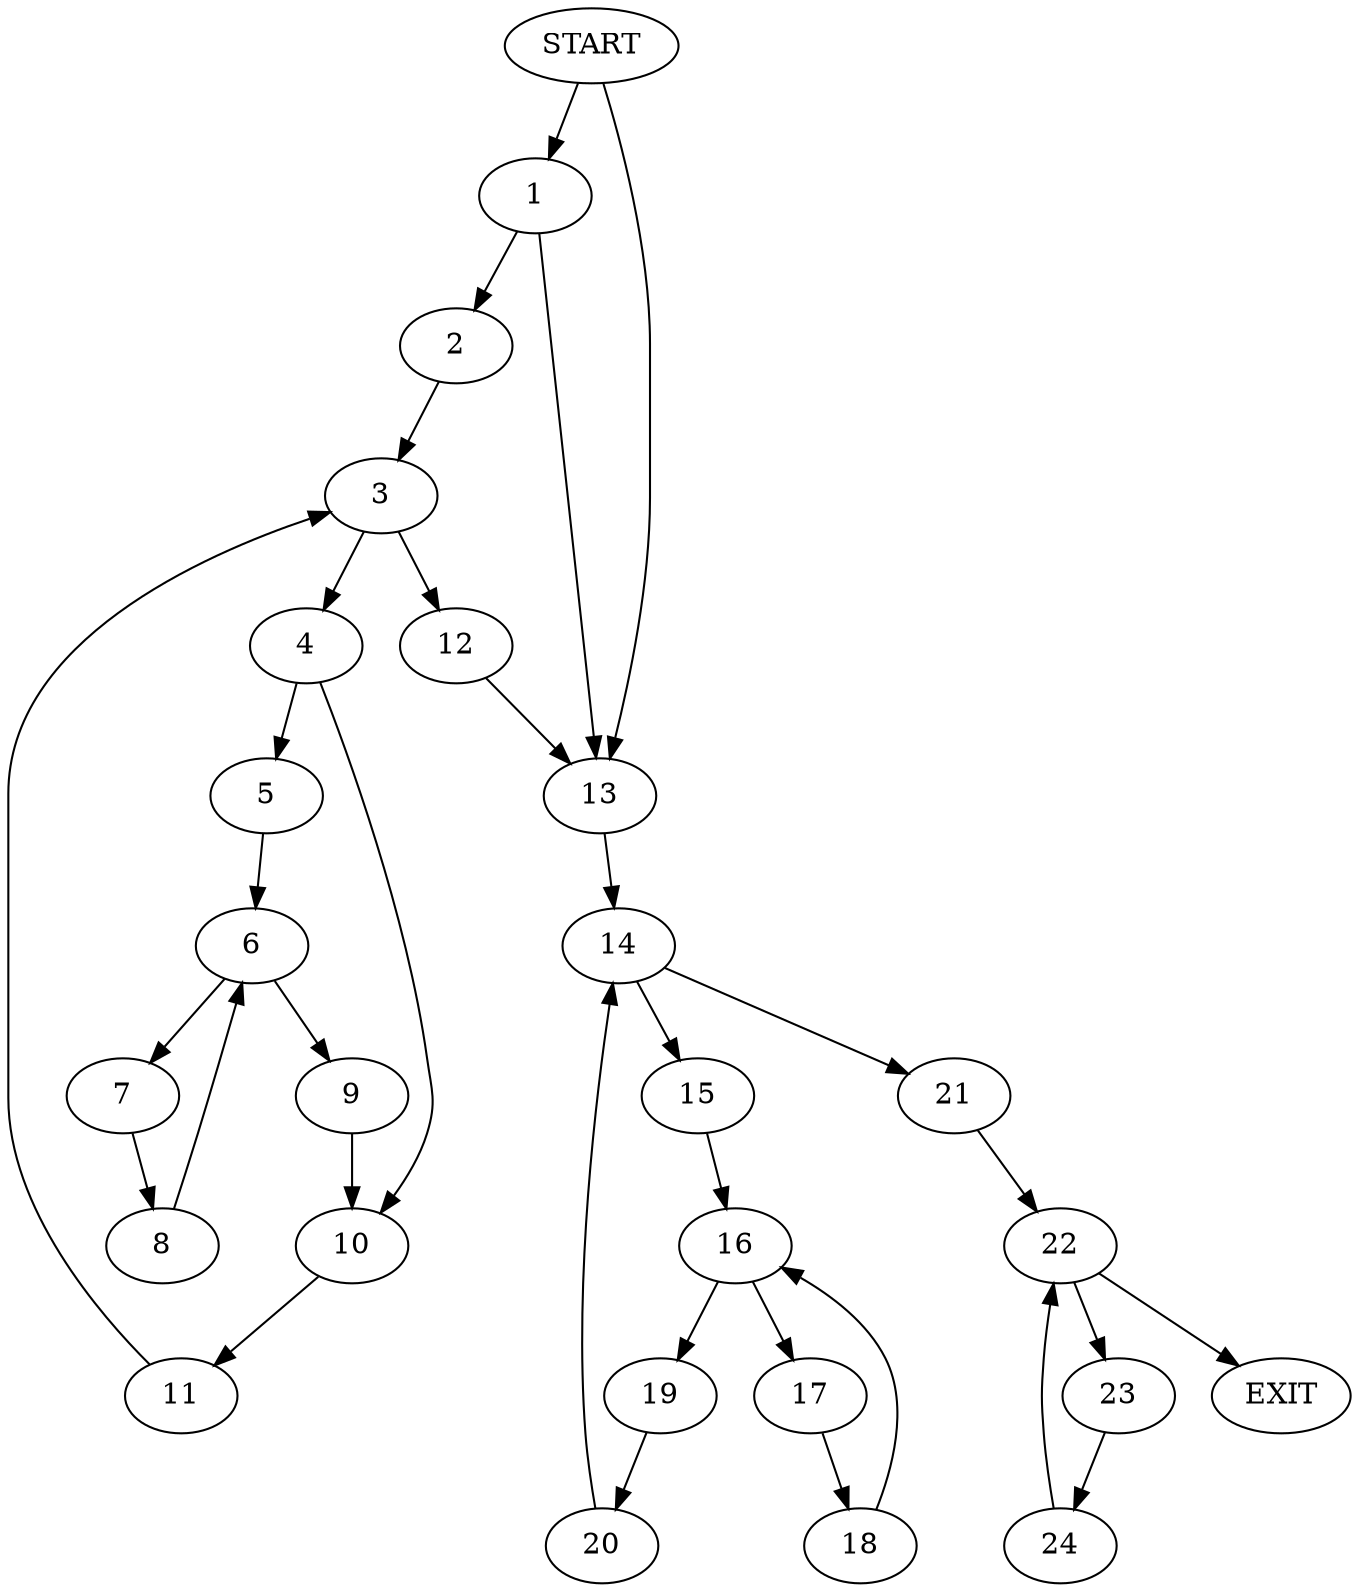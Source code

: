 digraph { 
0 [label="START"];
1;
2;
3;
4;
5;
6;
7;
8;
9;
10;
11;
12;
13;
14;
15;
16;
17;
18;
19;
20;
21;
22;
23;
24;
25[label="EXIT"];
0 -> 1;
0 -> 13;
1 -> 2;
1 -> 13;
2 -> 3;
3 -> 4;
3 -> 12;
4 -> 5;
4 -> 10;
5 -> 6;
6 -> 7;
6 -> 9;
7 -> 8;
8 -> 6;
9 -> 10;
10 -> 11;
11 -> 3;
12 -> 13;
13 -> 14;
14 -> 15;
14 -> 21;
15 -> 16;
16 -> 17;
16 -> 19;
17 -> 18;
18 -> 16;
19 -> 20;
20 -> 14;
21 -> 22;
22 -> 23;
22 -> 25;
23 -> 24;
24 -> 22;
}
